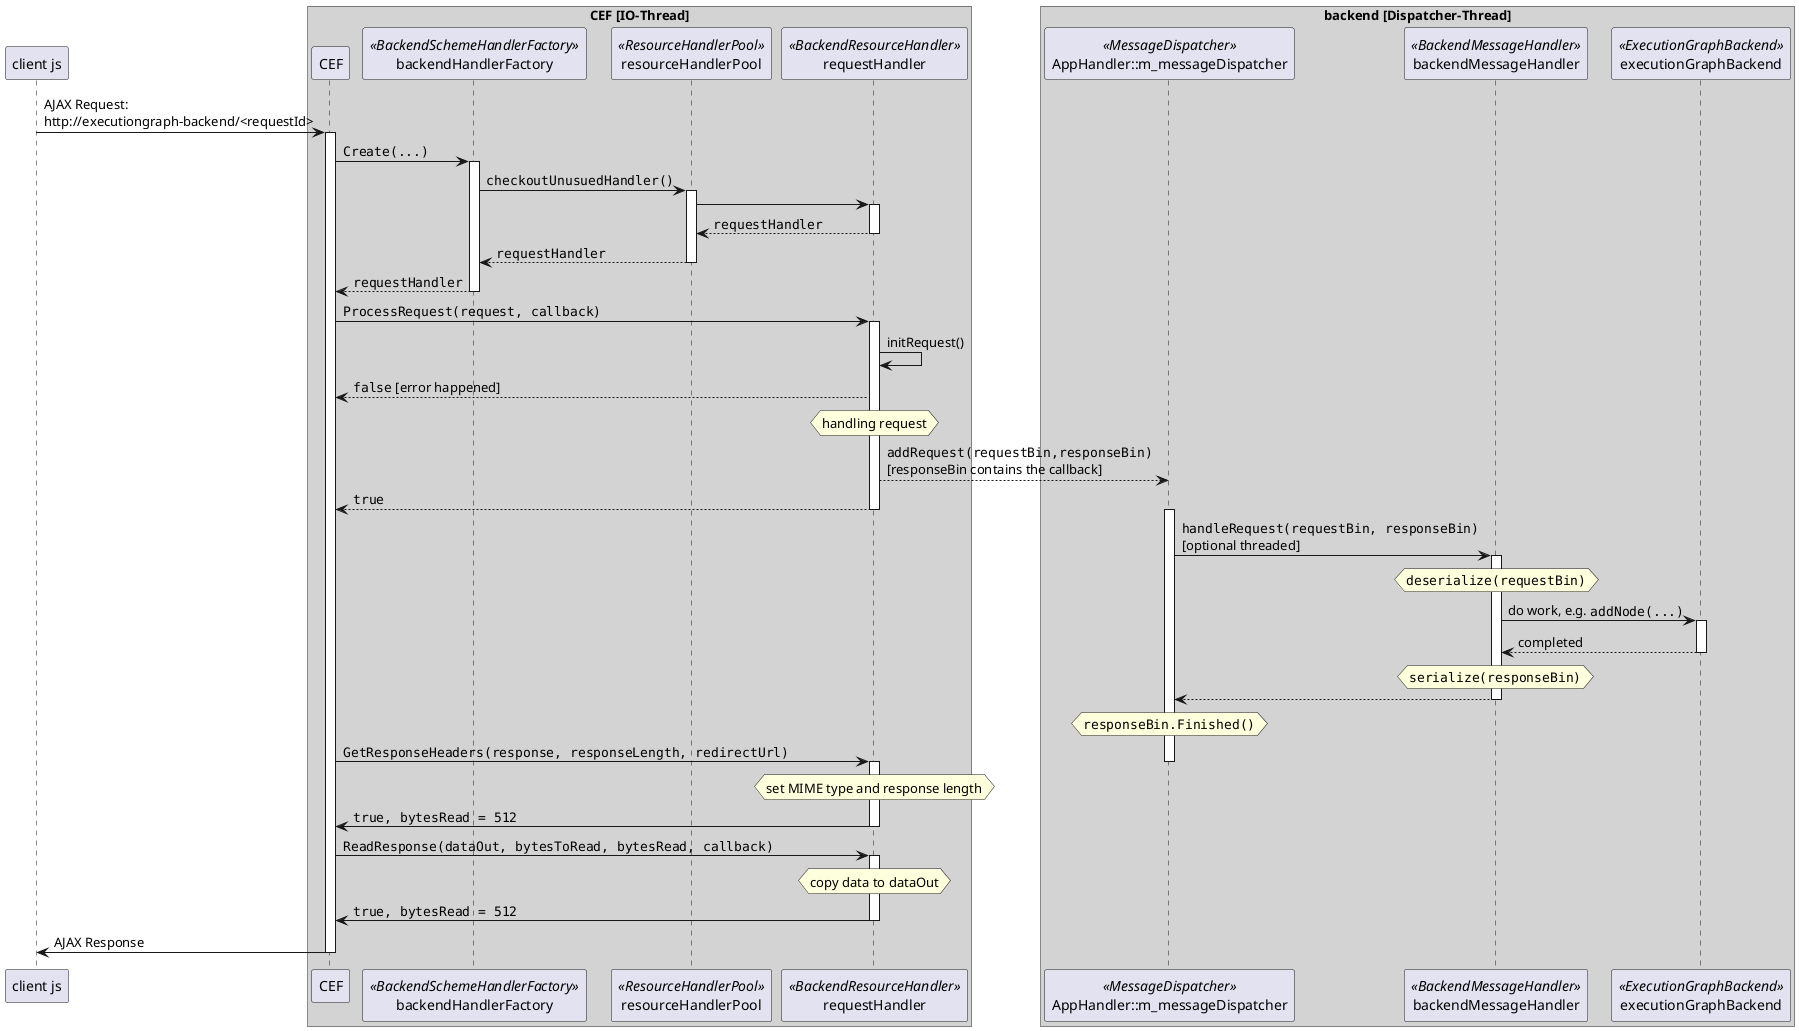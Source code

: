 @startuml
participant client as "client js"

box "CEF [IO-Thread]" #LightGrey
participant CEF

participant backendHandlerFactory << BackendSchemeHandlerFactory >>
participant resourceHandlerPool << ResourceHandlerPool >>
participant requestHandler << BackendResourceHandler >>
end box

box "backend [Dispatcher-Thread]" #LightGrey
    participant messageDispatcher as "AppHandler::m_messageDispatcher" <<MessageDispatcher>>
	participant backendMessageHandler <<BackendMessageHandler>>
    participant executionGraphBackend <<ExecutionGraphBackend>>
end box

client -> CEF : AJAX Request:\nhttp://executiongraph-backend/<requestId>
activate CEF

    CEF -> backendHandlerFactory : ""Create(...)"" 
    activate backendHandlerFactory
        backendHandlerFactory -> resourceHandlerPool : ""checkoutUnusuedHandler()""
        activate resourceHandlerPool
        resourceHandlerPool -> requestHandler
        activate requestHandler
        resourceHandlerPool <-- requestHandler : ""requestHandler""
        deactivate requestHandler
        backendHandlerFactory <-- resourceHandlerPool : ""requestHandler""
        deactivate resourceHandlerPool
        CEF <-- backendHandlerFactory : ""requestHandler""
    deactivate backendHandlerFactory

    CEF -> requestHandler : ""ProcessRequest(request, callback)""
    activate requestHandler
        requestHandler -> requestHandler : initRequest()
        CEF <-- requestHandler : ""false"" [error happened]
        hnote over requestHandler : handling request
        requestHandler --> messageDispatcher : ""addRequest(requestBin,responseBin)""\n[responseBin contains the callback]
        CEF <-- requestHandler : ""true""
    deactivate requestHandler

    
    activate messageDispatcher
        messageDispatcher -> backendMessageHandler : ""handleRequest(requestBin, responseBin)""\n[optional threaded]
        activate backendMessageHandler
            hnote over backendMessageHandler: ""deserialize(requestBin)""
            backendMessageHandler -> executionGraphBackend : do work, e.g. ""addNode(...)""
            activate executionGraphBackend
                backendMessageHandler <-- executionGraphBackend : completed
            deactivate executionGraphBackend
            hnote over backendMessageHandler: ""serialize(responseBin)""
            messageDispatcher <-- backendMessageHandler
        deactivate backendMessageHandler
    hnote over messageDispatcher: ""responseBin.Finished()""

    CEF -> requestHandler : ""GetResponseHeaders(response, responseLength, redirectUrl)""
    deactivate messageDispatcher 
    activate requestHandler
        hnote over requestHandler: set MIME type and response length
        CEF <- requestHandler : ""true, bytesRead = 512""
    deactivate requestHandler

    CEF -> requestHandler : ""ReadResponse(dataOut, bytesToRead, bytesRead, callback)""
    activate requestHandler
        hnote over requestHandler: copy data to dataOut
        CEF <- requestHandler : ""true, bytesRead = 512""
    deactivate requestHandler

    CEF -> client : AJAX Response
deactivate CEF
@enduml